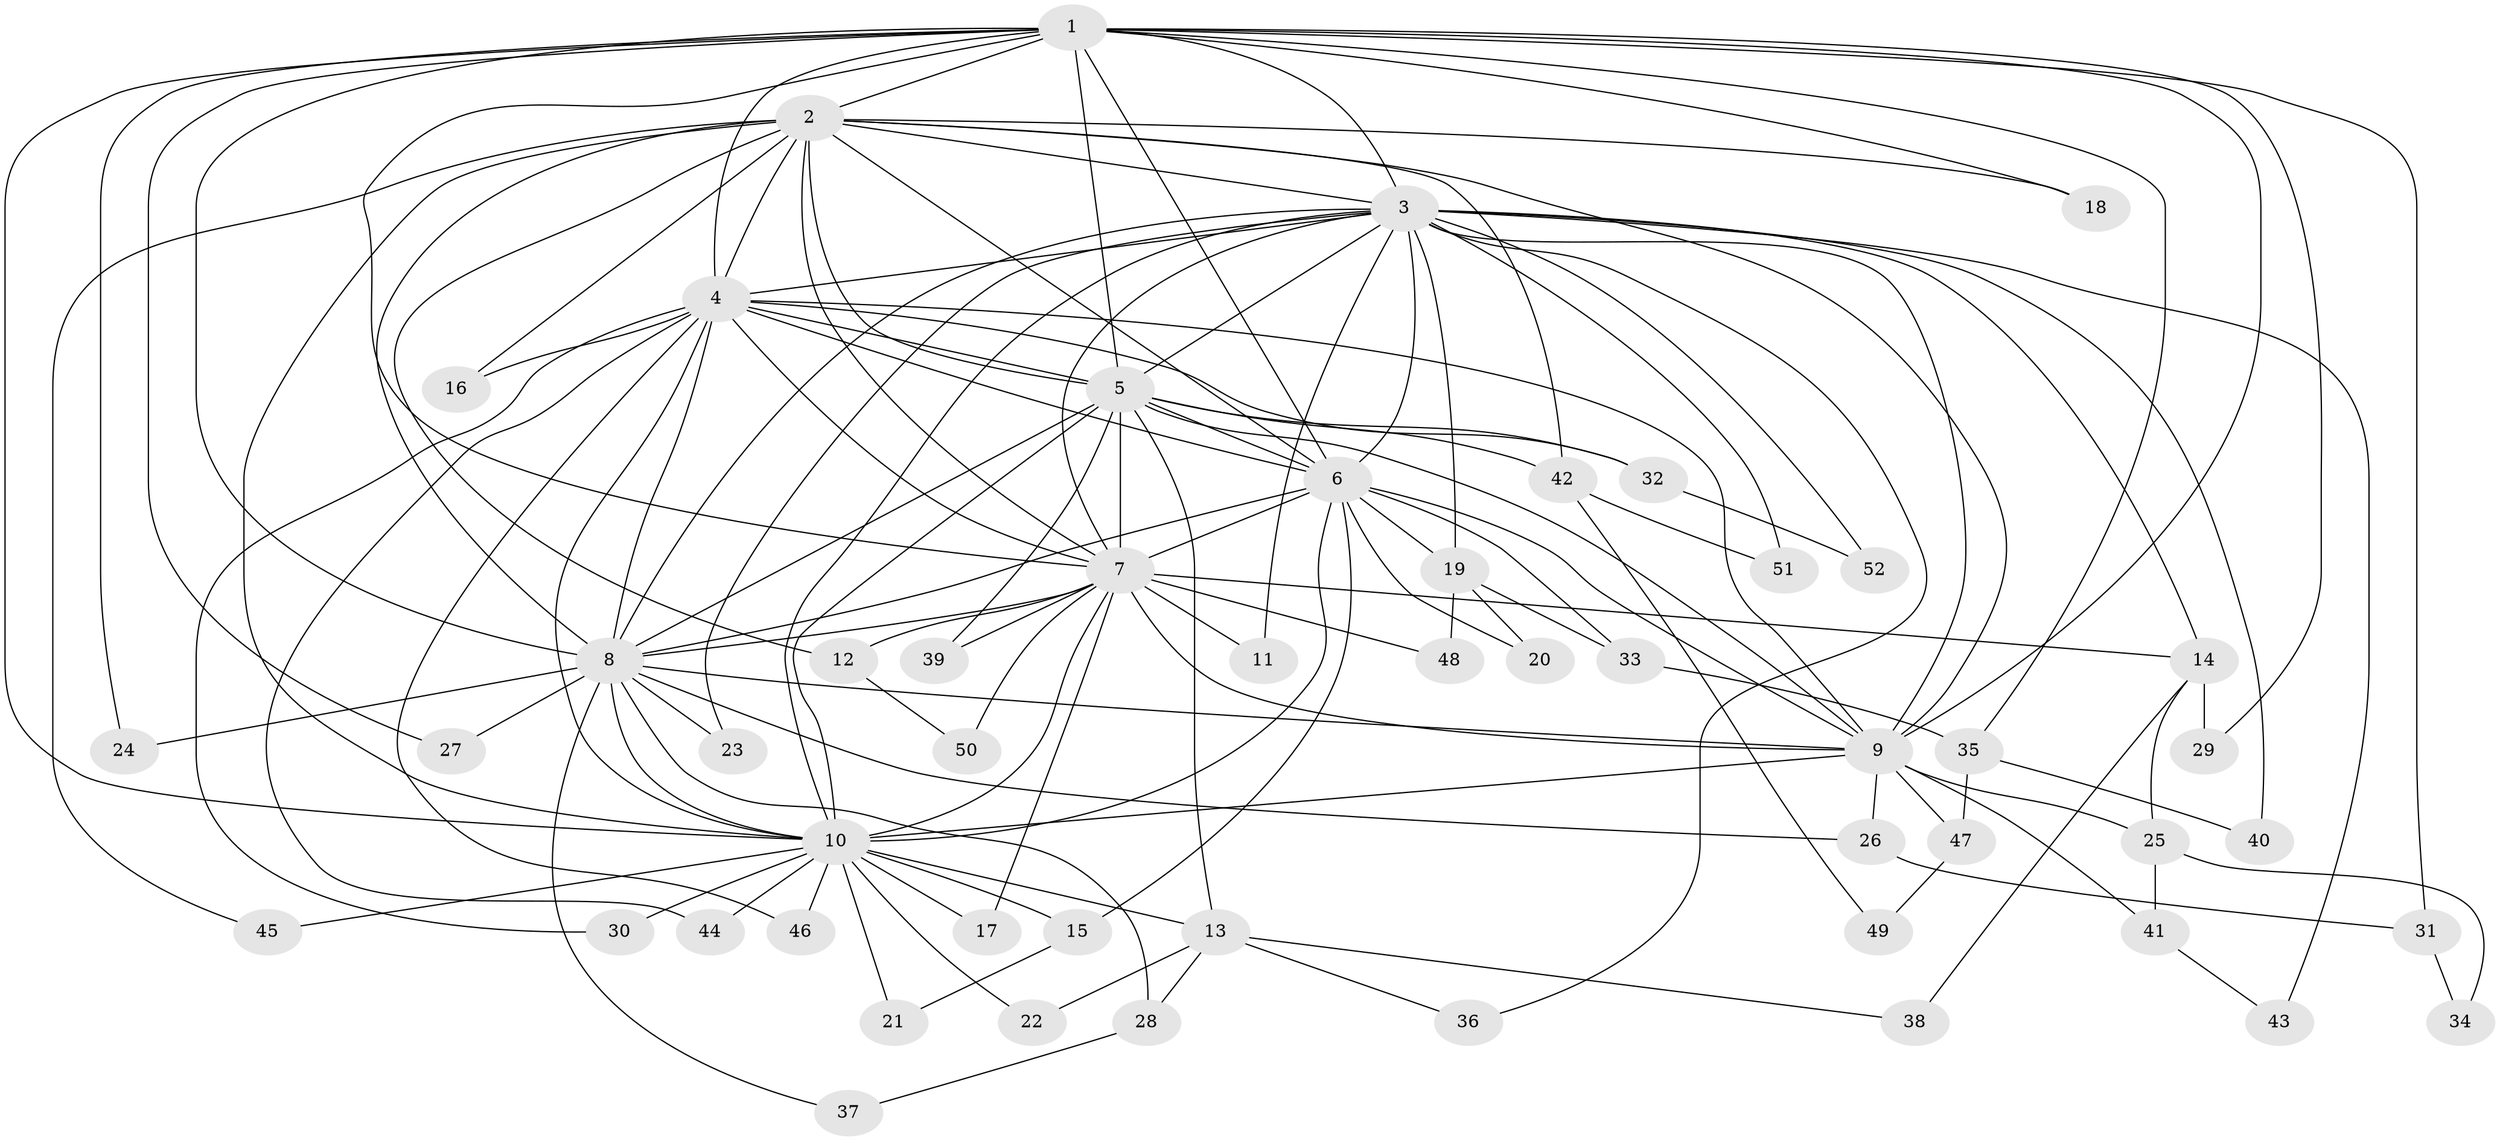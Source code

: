 // Generated by graph-tools (version 1.1) at 2025/14/03/09/25 04:14:06]
// undirected, 52 vertices, 129 edges
graph export_dot {
graph [start="1"]
  node [color=gray90,style=filled];
  1;
  2;
  3;
  4;
  5;
  6;
  7;
  8;
  9;
  10;
  11;
  12;
  13;
  14;
  15;
  16;
  17;
  18;
  19;
  20;
  21;
  22;
  23;
  24;
  25;
  26;
  27;
  28;
  29;
  30;
  31;
  32;
  33;
  34;
  35;
  36;
  37;
  38;
  39;
  40;
  41;
  42;
  43;
  44;
  45;
  46;
  47;
  48;
  49;
  50;
  51;
  52;
  1 -- 2;
  1 -- 3;
  1 -- 4;
  1 -- 5;
  1 -- 6;
  1 -- 7;
  1 -- 8;
  1 -- 9;
  1 -- 10;
  1 -- 18;
  1 -- 24;
  1 -- 27;
  1 -- 29;
  1 -- 31;
  1 -- 35;
  2 -- 3;
  2 -- 4;
  2 -- 5;
  2 -- 6;
  2 -- 7;
  2 -- 8;
  2 -- 9;
  2 -- 10;
  2 -- 12;
  2 -- 16;
  2 -- 18;
  2 -- 42;
  2 -- 45;
  3 -- 4;
  3 -- 5;
  3 -- 6;
  3 -- 7;
  3 -- 8;
  3 -- 9;
  3 -- 10;
  3 -- 11;
  3 -- 14;
  3 -- 19;
  3 -- 23;
  3 -- 36;
  3 -- 40;
  3 -- 43;
  3 -- 51;
  3 -- 52;
  4 -- 5;
  4 -- 6;
  4 -- 7;
  4 -- 8;
  4 -- 9;
  4 -- 10;
  4 -- 16;
  4 -- 30;
  4 -- 32;
  4 -- 44;
  4 -- 46;
  5 -- 6;
  5 -- 7;
  5 -- 8;
  5 -- 9;
  5 -- 10;
  5 -- 13;
  5 -- 32;
  5 -- 39;
  5 -- 42;
  6 -- 7;
  6 -- 8;
  6 -- 9;
  6 -- 10;
  6 -- 15;
  6 -- 19;
  6 -- 20;
  6 -- 33;
  7 -- 8;
  7 -- 9;
  7 -- 10;
  7 -- 11;
  7 -- 12;
  7 -- 14;
  7 -- 17;
  7 -- 39;
  7 -- 48;
  7 -- 50;
  8 -- 9;
  8 -- 10;
  8 -- 23;
  8 -- 24;
  8 -- 26;
  8 -- 27;
  8 -- 28;
  8 -- 37;
  9 -- 10;
  9 -- 25;
  9 -- 26;
  9 -- 41;
  9 -- 47;
  10 -- 13;
  10 -- 15;
  10 -- 17;
  10 -- 21;
  10 -- 22;
  10 -- 30;
  10 -- 44;
  10 -- 45;
  10 -- 46;
  12 -- 50;
  13 -- 22;
  13 -- 28;
  13 -- 36;
  13 -- 38;
  14 -- 25;
  14 -- 29;
  14 -- 38;
  15 -- 21;
  19 -- 20;
  19 -- 33;
  19 -- 48;
  25 -- 34;
  25 -- 41;
  26 -- 31;
  28 -- 37;
  31 -- 34;
  32 -- 52;
  33 -- 35;
  35 -- 40;
  35 -- 47;
  41 -- 43;
  42 -- 49;
  42 -- 51;
  47 -- 49;
}
